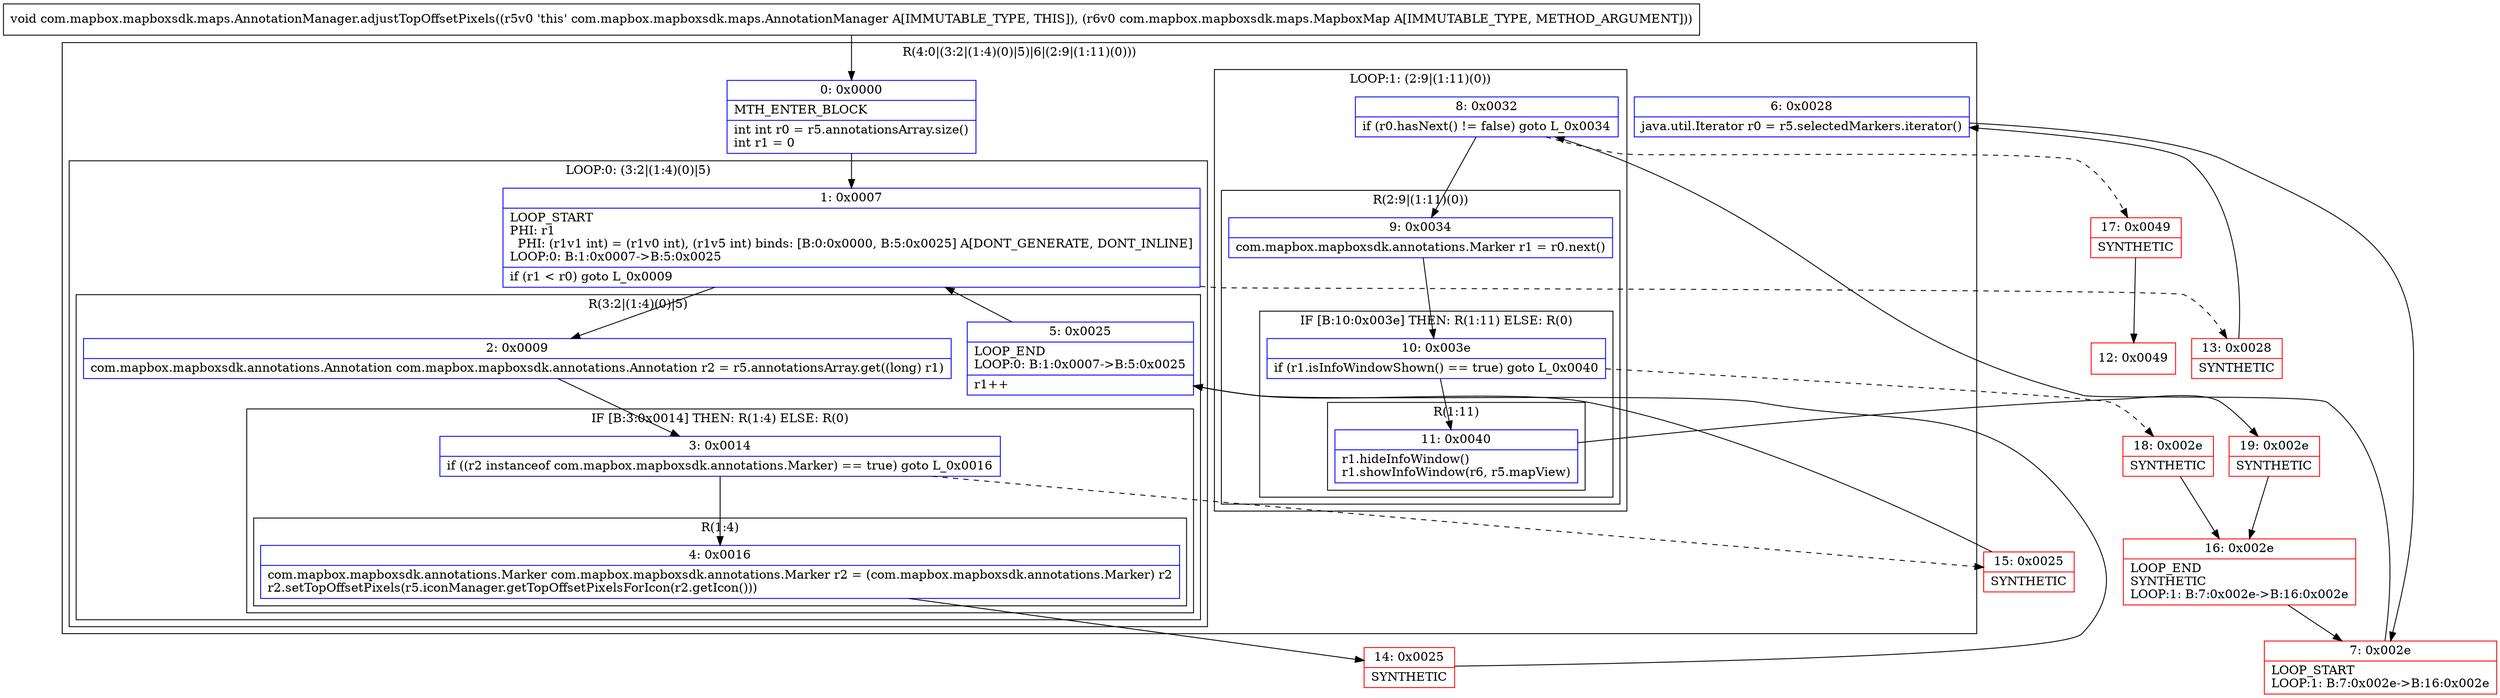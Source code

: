 digraph "CFG forcom.mapbox.mapboxsdk.maps.AnnotationManager.adjustTopOffsetPixels(Lcom\/mapbox\/mapboxsdk\/maps\/MapboxMap;)V" {
subgraph cluster_Region_1581243220 {
label = "R(4:0|(3:2|(1:4)(0)|5)|6|(2:9|(1:11)(0)))";
node [shape=record,color=blue];
Node_0 [shape=record,label="{0\:\ 0x0000|MTH_ENTER_BLOCK\l|int int r0 = r5.annotationsArray.size()\lint r1 = 0\l}"];
subgraph cluster_LoopRegion_418611026 {
label = "LOOP:0: (3:2|(1:4)(0)|5)";
node [shape=record,color=blue];
Node_1 [shape=record,label="{1\:\ 0x0007|LOOP_START\lPHI: r1 \l  PHI: (r1v1 int) = (r1v0 int), (r1v5 int) binds: [B:0:0x0000, B:5:0x0025] A[DONT_GENERATE, DONT_INLINE]\lLOOP:0: B:1:0x0007\-\>B:5:0x0025\l|if (r1 \< r0) goto L_0x0009\l}"];
subgraph cluster_Region_1905269205 {
label = "R(3:2|(1:4)(0)|5)";
node [shape=record,color=blue];
Node_2 [shape=record,label="{2\:\ 0x0009|com.mapbox.mapboxsdk.annotations.Annotation com.mapbox.mapboxsdk.annotations.Annotation r2 = r5.annotationsArray.get((long) r1)\l}"];
subgraph cluster_IfRegion_779541043 {
label = "IF [B:3:0x0014] THEN: R(1:4) ELSE: R(0)";
node [shape=record,color=blue];
Node_3 [shape=record,label="{3\:\ 0x0014|if ((r2 instanceof com.mapbox.mapboxsdk.annotations.Marker) == true) goto L_0x0016\l}"];
subgraph cluster_Region_246628818 {
label = "R(1:4)";
node [shape=record,color=blue];
Node_4 [shape=record,label="{4\:\ 0x0016|com.mapbox.mapboxsdk.annotations.Marker com.mapbox.mapboxsdk.annotations.Marker r2 = (com.mapbox.mapboxsdk.annotations.Marker) r2\lr2.setTopOffsetPixels(r5.iconManager.getTopOffsetPixelsForIcon(r2.getIcon()))\l}"];
}
subgraph cluster_Region_1641429935 {
label = "R(0)";
node [shape=record,color=blue];
}
}
Node_5 [shape=record,label="{5\:\ 0x0025|LOOP_END\lLOOP:0: B:1:0x0007\-\>B:5:0x0025\l|r1++\l}"];
}
}
Node_6 [shape=record,label="{6\:\ 0x0028|java.util.Iterator r0 = r5.selectedMarkers.iterator()\l}"];
subgraph cluster_LoopRegion_1633769274 {
label = "LOOP:1: (2:9|(1:11)(0))";
node [shape=record,color=blue];
Node_8 [shape=record,label="{8\:\ 0x0032|if (r0.hasNext() != false) goto L_0x0034\l}"];
subgraph cluster_Region_1160293430 {
label = "R(2:9|(1:11)(0))";
node [shape=record,color=blue];
Node_9 [shape=record,label="{9\:\ 0x0034|com.mapbox.mapboxsdk.annotations.Marker r1 = r0.next()\l}"];
subgraph cluster_IfRegion_1571226022 {
label = "IF [B:10:0x003e] THEN: R(1:11) ELSE: R(0)";
node [shape=record,color=blue];
Node_10 [shape=record,label="{10\:\ 0x003e|if (r1.isInfoWindowShown() == true) goto L_0x0040\l}"];
subgraph cluster_Region_226247422 {
label = "R(1:11)";
node [shape=record,color=blue];
Node_11 [shape=record,label="{11\:\ 0x0040|r1.hideInfoWindow()\lr1.showInfoWindow(r6, r5.mapView)\l}"];
}
subgraph cluster_Region_1716456684 {
label = "R(0)";
node [shape=record,color=blue];
}
}
}
}
}
Node_7 [shape=record,color=red,label="{7\:\ 0x002e|LOOP_START\lLOOP:1: B:7:0x002e\-\>B:16:0x002e\l}"];
Node_12 [shape=record,color=red,label="{12\:\ 0x0049}"];
Node_13 [shape=record,color=red,label="{13\:\ 0x0028|SYNTHETIC\l}"];
Node_14 [shape=record,color=red,label="{14\:\ 0x0025|SYNTHETIC\l}"];
Node_15 [shape=record,color=red,label="{15\:\ 0x0025|SYNTHETIC\l}"];
Node_16 [shape=record,color=red,label="{16\:\ 0x002e|LOOP_END\lSYNTHETIC\lLOOP:1: B:7:0x002e\-\>B:16:0x002e\l}"];
Node_17 [shape=record,color=red,label="{17\:\ 0x0049|SYNTHETIC\l}"];
Node_18 [shape=record,color=red,label="{18\:\ 0x002e|SYNTHETIC\l}"];
Node_19 [shape=record,color=red,label="{19\:\ 0x002e|SYNTHETIC\l}"];
MethodNode[shape=record,label="{void com.mapbox.mapboxsdk.maps.AnnotationManager.adjustTopOffsetPixels((r5v0 'this' com.mapbox.mapboxsdk.maps.AnnotationManager A[IMMUTABLE_TYPE, THIS]), (r6v0 com.mapbox.mapboxsdk.maps.MapboxMap A[IMMUTABLE_TYPE, METHOD_ARGUMENT])) }"];
MethodNode -> Node_0;
Node_0 -> Node_1;
Node_1 -> Node_2;
Node_1 -> Node_13[style=dashed];
Node_2 -> Node_3;
Node_3 -> Node_4;
Node_3 -> Node_15[style=dashed];
Node_4 -> Node_14;
Node_5 -> Node_1;
Node_6 -> Node_7;
Node_8 -> Node_9;
Node_8 -> Node_17[style=dashed];
Node_9 -> Node_10;
Node_10 -> Node_11;
Node_10 -> Node_18[style=dashed];
Node_11 -> Node_19;
Node_7 -> Node_8;
Node_13 -> Node_6;
Node_14 -> Node_5;
Node_15 -> Node_5;
Node_16 -> Node_7;
Node_17 -> Node_12;
Node_18 -> Node_16;
Node_19 -> Node_16;
}

